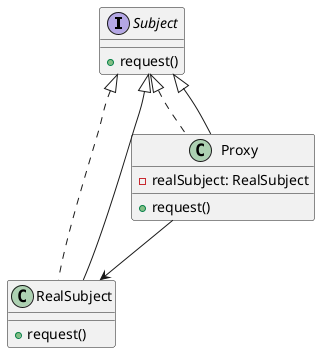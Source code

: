 @startuml
interface Subject {
    +request()
}

class RealSubject implements Subject {
    +request()
}

class Proxy implements Subject {
    -realSubject: RealSubject
    +request()
}

Subject <|-- RealSubject
Subject <|-- Proxy
Proxy --> RealSubject
@enduml
